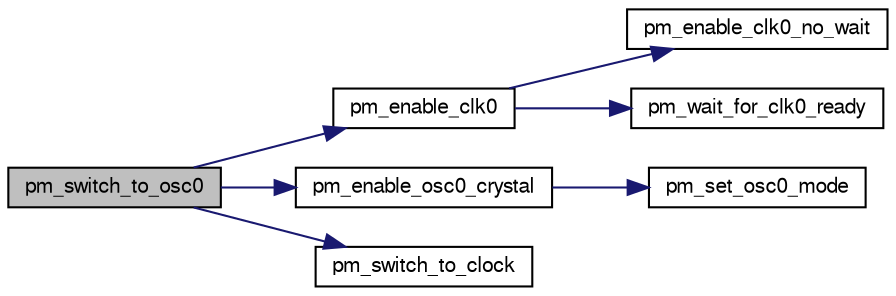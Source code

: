 digraph G
{
  edge [fontname="FreeSans",fontsize="10",labelfontname="FreeSans",labelfontsize="10"];
  node [fontname="FreeSans",fontsize="10",shape=record];
  rankdir=LR;
  Node1 [label="pm_switch_to_osc0",height=0.2,width=0.4,color="black", fillcolor="grey75", style="filled" fontcolor="black"];
  Node1 -> Node2 [color="midnightblue",fontsize="10",style="solid",fontname="FreeSans"];
  Node2 [label="pm_enable_clk0",height=0.2,width=0.4,color="black", fillcolor="white", style="filled",URL="$group__group__avr32__drivers__pm.html#ga5025d406938e948be1a321bb0a3de34e",tooltip="This function will enable the oscillator 0 to be used with a startup time."];
  Node2 -> Node3 [color="midnightblue",fontsize="10",style="solid",fontname="FreeSans"];
  Node3 [label="pm_enable_clk0_no_wait",height=0.2,width=0.4,color="black", fillcolor="white", style="filled",URL="$group__group__avr32__drivers__pm.html#gab50c60c1a2fcafcbdbc395737bce49ae",tooltip="This function will enable the oscillator 0 to be used with no startup time."];
  Node2 -> Node4 [color="midnightblue",fontsize="10",style="solid",fontname="FreeSans"];
  Node4 [label="pm_wait_for_clk0_ready",height=0.2,width=0.4,color="black", fillcolor="white", style="filled",URL="$group__group__avr32__drivers__pm.html#ga8d73b00aa88012b6230f2929b4b62c20",tooltip="This function will wait until the Osc0 clock is ready."];
  Node1 -> Node5 [color="midnightblue",fontsize="10",style="solid",fontname="FreeSans"];
  Node5 [label="pm_enable_osc0_crystal",height=0.2,width=0.4,color="black", fillcolor="white", style="filled",URL="$group__group__avr32__drivers__pm.html#ga154f6db98bf919e5065c47a9454ea31b",tooltip="This function will enable the crystal mode of the oscillator 0."];
  Node5 -> Node6 [color="midnightblue",fontsize="10",style="solid",fontname="FreeSans"];
  Node6 [label="pm_set_osc0_mode",height=0.2,width=0.4,color="black", fillcolor="white", style="filled",URL="$pm_8c.html#ab5723ec18af7e56f910651b0d879dfb8",tooltip="Sets the mode of the oscillator 0."];
  Node1 -> Node7 [color="midnightblue",fontsize="10",style="solid",fontname="FreeSans"];
  Node7 [label="pm_switch_to_clock",height=0.2,width=0.4,color="black", fillcolor="white", style="filled",URL="$group__group__avr32__drivers__pm.html#gaff34f78cd2e886452e22b0dd81f80fee",tooltip="This function will switch the power manager main clock."];
}
